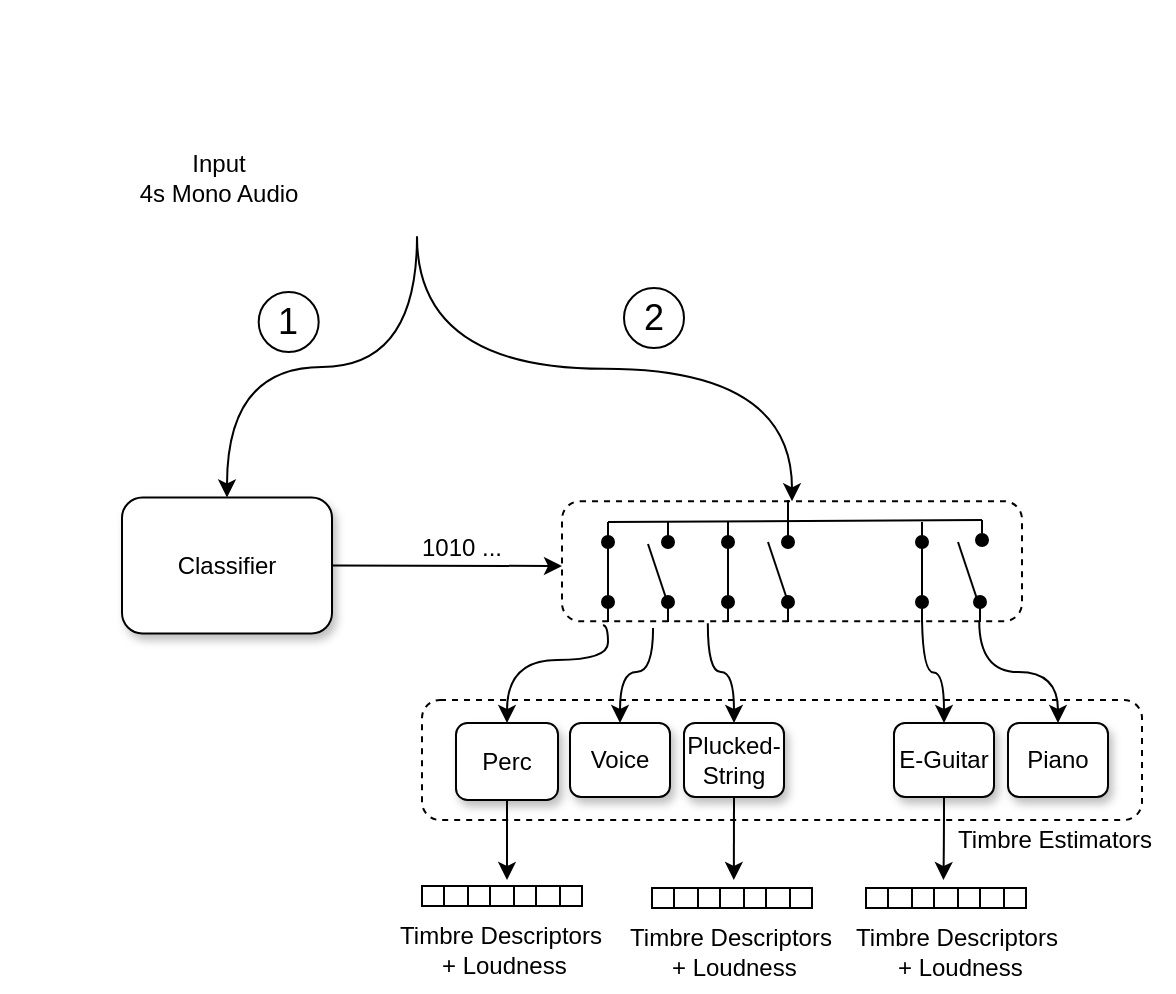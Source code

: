 <mxfile version="20.1.1" type="device"><diagram id="GG5rKbTe8fDQrTFURouP" name="Page-1"><mxGraphModel dx="816" dy="481" grid="1" gridSize="10" guides="1" tooltips="1" connect="1" arrows="1" fold="1" page="1" pageScale="1" pageWidth="850" pageHeight="1100" background="none" math="0" shadow="0"><root><mxCell id="0"/><mxCell id="1" parent="0"/><mxCell id="JrFOJndqY7dtoBZSAQE4-83" value="" style="rounded=1;whiteSpace=wrap;html=1;shadow=0;fillColor=none;dashed=1;" parent="1" vertex="1"><mxGeometry x="270" y="370" width="360" height="60" as="geometry"/></mxCell><mxCell id="JrFOJndqY7dtoBZSAQE4-43" value="" style="rounded=1;whiteSpace=wrap;html=1;shadow=0;fillColor=none;dashed=1;" parent="1" vertex="1"><mxGeometry x="340" y="270.63" width="230" height="60" as="geometry"/></mxCell><mxCell id="qXb9EAI51RuNG1TDVk1b-13" value="" style="swimlane;startSize=0;horizontal=1;childLayout=flowLayout;flowOrientation=north;resizable=0;interRankCellSpacing=50;containerType=tree;shadow=0;rounded=0;swimlaneLine=0;perimeterSpacing=0;opacity=0;" parent="1" vertex="1"><mxGeometry x="60" y="70" width="140" height="60" as="geometry"/></mxCell><mxCell id="JrFOJndqY7dtoBZSAQE4-4" style="edgeStyle=orthogonalEdgeStyle;curved=1;rounded=0;orthogonalLoop=1;jettySize=auto;html=1;entryX=0.5;entryY=0;entryDx=0;entryDy=0;startArrow=none;startFill=0;endArrow=classic;endFill=1;" parent="1" source="qXb9EAI51RuNG1TDVk1b-27" target="JrFOJndqY7dtoBZSAQE4-2" edge="1"><mxGeometry relative="1" as="geometry"><mxPoint x="260.99" y="140.741" as="sourcePoint"/></mxGeometry></mxCell><mxCell id="JrFOJndqY7dtoBZSAQE4-99" style="edgeStyle=orthogonalEdgeStyle;curved=1;rounded=0;orthogonalLoop=1;jettySize=auto;html=1;exitX=0.5;exitY=1;exitDx=0;exitDy=0;fontSize=18;startArrow=none;startFill=0;endArrow=classic;endFill=1;" parent="1" source="qXb9EAI51RuNG1TDVk1b-27" target="JrFOJndqY7dtoBZSAQE4-43" edge="1"><mxGeometry relative="1" as="geometry"/></mxCell><mxCell id="qXb9EAI51RuNG1TDVk1b-27" value="" style="shape=image;imageAspect=0;aspect=fixed;verticalLabelPosition=bottom;verticalAlign=top;rounded=0;shadow=0;sketch=0;image=https://i.etsystatic.com/27498402/r/il/1d3855/2878076064/il_fullxfull.2878076064_pfyw.jpg;clipPath=inset(26% 7.09% 27.67% 7.09%);" parent="1" vertex="1"><mxGeometry x="215" y="80.73" width="105" height="57.46" as="geometry"/></mxCell><mxCell id="qXb9EAI51RuNG1TDVk1b-71" value="&lt;div&gt;Input&lt;/div&gt;&lt;div&gt;4s Mono Audio&lt;br&gt;&lt;/div&gt;" style="text;html=1;align=center;verticalAlign=middle;resizable=0;points=[];autosize=1;strokeColor=none;fillColor=none;" parent="1" vertex="1"><mxGeometry x="118.34" y="89.46" width="100" height="40" as="geometry"/></mxCell><mxCell id="JrFOJndqY7dtoBZSAQE4-2" value="Classifier" style="whiteSpace=wrap;html=1;shadow=1;rounded=1;glass=0;" parent="1" vertex="1"><mxGeometry x="120" y="268.73" width="105" height="68" as="geometry"/></mxCell><mxCell id="JrFOJndqY7dtoBZSAQE4-11" style="rounded=0;orthogonalLoop=1;jettySize=auto;html=1;exitX=0.5;exitY=0;exitDx=0;exitDy=0;startArrow=none;startFill=0;endArrow=none;endFill=0;" parent="1" edge="1"><mxGeometry relative="1" as="geometry"><mxPoint x="473.085" y="257.02" as="sourcePoint"/><mxPoint x="473.085" y="257.02" as="targetPoint"/><Array as="points"/></mxGeometry></mxCell><mxCell id="JrFOJndqY7dtoBZSAQE4-13" value="" style="endArrow=none;html=1;rounded=0;" parent="1" edge="1"><mxGeometry width="50" height="50" relative="1" as="geometry"><mxPoint x="363" y="281.02" as="sourcePoint"/><mxPoint x="550" y="280" as="targetPoint"/></mxGeometry></mxCell><mxCell id="JrFOJndqY7dtoBZSAQE4-14" value="" style="endArrow=none;html=1;rounded=0;endFill=0;startArrow=oval;startFill=1;" parent="1" edge="1"><mxGeometry width="50" height="50" relative="1" as="geometry"><mxPoint x="363" y="291.02" as="sourcePoint"/><mxPoint x="363" y="281.02" as="targetPoint"/></mxGeometry></mxCell><mxCell id="JrFOJndqY7dtoBZSAQE4-15" value="" style="endArrow=none;html=1;rounded=0;endFill=0;startArrow=oval;startFill=1;" parent="1" edge="1"><mxGeometry width="50" height="50" relative="1" as="geometry"><mxPoint x="393" y="291.02" as="sourcePoint"/><mxPoint x="393" y="281.02" as="targetPoint"/></mxGeometry></mxCell><mxCell id="JrFOJndqY7dtoBZSAQE4-16" value="" style="endArrow=none;html=1;rounded=0;endFill=0;startArrow=oval;startFill=1;" parent="1" edge="1"><mxGeometry width="50" height="50" relative="1" as="geometry"><mxPoint x="393" y="285.02" as="sourcePoint"/><mxPoint x="393" y="285.02" as="targetPoint"/></mxGeometry></mxCell><mxCell id="JrFOJndqY7dtoBZSAQE4-17" value="" style="endArrow=none;html=1;rounded=0;endFill=0;startArrow=oval;startFill=1;" parent="1" edge="1"><mxGeometry width="50" height="50" relative="1" as="geometry"><mxPoint x="453" y="291.02" as="sourcePoint"/><mxPoint x="453" y="281.02" as="targetPoint"/></mxGeometry></mxCell><mxCell id="JrFOJndqY7dtoBZSAQE4-18" value="" style="endArrow=none;html=1;rounded=0;endFill=0;startArrow=oval;startFill=1;" parent="1" edge="1"><mxGeometry width="50" height="50" relative="1" as="geometry"><mxPoint x="423" y="291.02" as="sourcePoint"/><mxPoint x="423" y="281.02" as="targetPoint"/></mxGeometry></mxCell><mxCell id="JrFOJndqY7dtoBZSAQE4-19" value="" style="endArrow=none;html=1;rounded=0;endFill=0;startArrow=oval;startFill=1;" parent="1" edge="1"><mxGeometry width="50" height="50" relative="1" as="geometry"><mxPoint x="403" y="295.02" as="sourcePoint"/><mxPoint x="403" y="295.02" as="targetPoint"/></mxGeometry></mxCell><mxCell id="JrFOJndqY7dtoBZSAQE4-28" value="" style="endArrow=none;html=1;rounded=0;endFill=0;startArrow=oval;startFill=1;" parent="1" edge="1"><mxGeometry width="50" height="50" relative="1" as="geometry"><mxPoint x="363" y="321.02" as="sourcePoint"/><mxPoint x="363" y="331.02" as="targetPoint"/></mxGeometry></mxCell><mxCell id="JrFOJndqY7dtoBZSAQE4-29" value="" style="endArrow=none;html=1;rounded=0;endFill=0;startArrow=oval;startFill=1;" parent="1" edge="1"><mxGeometry width="50" height="50" relative="1" as="geometry"><mxPoint x="393" y="321.02" as="sourcePoint"/><mxPoint x="393" y="331.02" as="targetPoint"/></mxGeometry></mxCell><mxCell id="JrFOJndqY7dtoBZSAQE4-30" value="" style="endArrow=none;html=1;rounded=0;endFill=0;startArrow=oval;startFill=1;" parent="1" edge="1"><mxGeometry width="50" height="50" relative="1" as="geometry"><mxPoint x="393.0" y="323.02" as="sourcePoint"/><mxPoint x="393.0" y="323.02" as="targetPoint"/></mxGeometry></mxCell><mxCell id="JrFOJndqY7dtoBZSAQE4-31" value="" style="endArrow=none;html=1;rounded=0;endFill=0;startArrow=oval;startFill=1;" parent="1" edge="1"><mxGeometry width="50" height="50" relative="1" as="geometry"><mxPoint x="453" y="321.02" as="sourcePoint"/><mxPoint x="453" y="331.02" as="targetPoint"/></mxGeometry></mxCell><mxCell id="JrFOJndqY7dtoBZSAQE4-32" value="" style="endArrow=none;html=1;rounded=0;endFill=0;startArrow=oval;startFill=1;" parent="1" edge="1"><mxGeometry width="50" height="50" relative="1" as="geometry"><mxPoint x="423" y="321.02" as="sourcePoint"/><mxPoint x="423" y="331.02" as="targetPoint"/></mxGeometry></mxCell><mxCell id="JrFOJndqY7dtoBZSAQE4-33" value="" style="endArrow=none;html=1;rounded=0;endFill=0;startArrow=oval;startFill=1;" parent="1" edge="1"><mxGeometry width="50" height="50" relative="1" as="geometry"><mxPoint x="403.0" y="331.02" as="sourcePoint"/><mxPoint x="403.0" y="331.02" as="targetPoint"/></mxGeometry></mxCell><mxCell id="JrFOJndqY7dtoBZSAQE4-41" value="" style="endArrow=classic;html=1;rounded=0;exitX=1;exitY=0.5;exitDx=0;exitDy=0;" parent="1" source="JrFOJndqY7dtoBZSAQE4-2" edge="1"><mxGeometry width="50" height="50" relative="1" as="geometry"><mxPoint x="550" y="360" as="sourcePoint"/><mxPoint x="340" y="303" as="targetPoint"/></mxGeometry></mxCell><mxCell id="JrFOJndqY7dtoBZSAQE4-42" value="1010 ..." style="text;html=1;strokeColor=none;fillColor=none;align=center;verticalAlign=middle;whiteSpace=wrap;rounded=0;" parent="1" vertex="1"><mxGeometry x="240" y="285" width="100" height="18.73" as="geometry"/></mxCell><mxCell id="JrFOJndqY7dtoBZSAQE4-44" style="edgeStyle=none;rounded=0;orthogonalLoop=1;jettySize=auto;html=1;exitX=0.5;exitY=1;exitDx=0;exitDy=0;startArrow=oval;startFill=0;endArrow=none;endFill=0;" parent="1" source="JrFOJndqY7dtoBZSAQE4-43" target="JrFOJndqY7dtoBZSAQE4-43" edge="1"><mxGeometry relative="1" as="geometry"/></mxCell><mxCell id="JrFOJndqY7dtoBZSAQE4-86" style="edgeStyle=orthogonalEdgeStyle;curved=1;rounded=0;orthogonalLoop=1;jettySize=auto;html=1;startArrow=none;startFill=0;endArrow=classic;endFill=1;" parent="1" source="JrFOJndqY7dtoBZSAQE4-45" edge="1"><mxGeometry relative="1" as="geometry"><mxPoint x="312.5" y="460" as="targetPoint"/></mxGeometry></mxCell><mxCell id="JrFOJndqY7dtoBZSAQE4-45" value="Perc" style="whiteSpace=wrap;html=1;shadow=1;rounded=1;glass=0;" parent="1" vertex="1"><mxGeometry x="287" y="381.5" width="51" height="38.5" as="geometry"/></mxCell><mxCell id="JrFOJndqY7dtoBZSAQE4-46" value="" style="curved=1;endArrow=classic;html=1;rounded=0;exitX=0.089;exitY=1.033;exitDx=0;exitDy=0;exitPerimeter=0;entryX=0.5;entryY=0;entryDx=0;entryDy=0;edgeStyle=orthogonalEdgeStyle;" parent="1" source="JrFOJndqY7dtoBZSAQE4-43" target="JrFOJndqY7dtoBZSAQE4-45" edge="1"><mxGeometry width="50" height="50" relative="1" as="geometry"><mxPoint x="550" y="470" as="sourcePoint"/><mxPoint x="600" y="420" as="targetPoint"/><Array as="points"><mxPoint x="363" y="350"/><mxPoint x="312" y="350"/></Array></mxGeometry></mxCell><mxCell id="JrFOJndqY7dtoBZSAQE4-47" value="Voice" style="whiteSpace=wrap;html=1;shadow=1;rounded=1;glass=0;" parent="1" vertex="1"><mxGeometry x="344" y="381.5" width="50" height="37" as="geometry"/></mxCell><mxCell id="JrFOJndqY7dtoBZSAQE4-48" value="" style="curved=1;endArrow=classic;html=1;rounded=0;entryX=0.5;entryY=0;entryDx=0;entryDy=0;edgeStyle=orthogonalEdgeStyle;exitX=0.198;exitY=1.056;exitDx=0;exitDy=0;exitPerimeter=0;" parent="1" source="JrFOJndqY7dtoBZSAQE4-43" target="JrFOJndqY7dtoBZSAQE4-47" edge="1"><mxGeometry width="50" height="50" relative="1" as="geometry"><mxPoint x="400" y="350" as="sourcePoint"/><mxPoint x="339" y="380.0" as="targetPoint"/></mxGeometry></mxCell><mxCell id="JrFOJndqY7dtoBZSAQE4-53" value="" style="shape=image;html=1;verticalAlign=top;verticalLabelPosition=bottom;labelBackgroundColor=#ffffff;imageAspect=0;aspect=fixed;image=https://cdn0.iconfinder.com/data/icons/phosphor-thin-vol-2/256/dots-three-thin-128.png;rounded=0;shadow=0;sketch=0;direction=west;" parent="1" vertex="1"><mxGeometry x="460" y="276.73" width="60" height="60" as="geometry"/></mxCell><mxCell id="JrFOJndqY7dtoBZSAQE4-55" value="" style="endArrow=none;html=1;rounded=0;endFill=0;startArrow=oval;startFill=1;" parent="1" edge="1"><mxGeometry width="50" height="50" relative="1" as="geometry"><mxPoint x="520" y="291.02" as="sourcePoint"/><mxPoint x="520" y="281.02" as="targetPoint"/></mxGeometry></mxCell><mxCell id="JrFOJndqY7dtoBZSAQE4-58" value="" style="endArrow=none;html=1;rounded=0;endFill=0;startArrow=oval;startFill=1;" parent="1" edge="1"><mxGeometry width="50" height="50" relative="1" as="geometry"><mxPoint x="520" y="321.02" as="sourcePoint"/><mxPoint x="520" y="331.02" as="targetPoint"/></mxGeometry></mxCell><mxCell id="JrFOJndqY7dtoBZSAQE4-60" value="" style="endArrow=none;html=1;rounded=0;" parent="1" edge="1"><mxGeometry width="50" height="50" relative="1" as="geometry"><mxPoint x="453" y="321.02" as="sourcePoint"/><mxPoint x="443" y="291.02" as="targetPoint"/></mxGeometry></mxCell><mxCell id="JrFOJndqY7dtoBZSAQE4-64" style="edgeStyle=orthogonalEdgeStyle;curved=1;rounded=0;orthogonalLoop=1;jettySize=auto;html=1;entryX=0.317;entryY=1.016;entryDx=0;entryDy=0;entryPerimeter=0;startArrow=classic;startFill=1;endArrow=none;endFill=0;" parent="1" source="JrFOJndqY7dtoBZSAQE4-62" target="JrFOJndqY7dtoBZSAQE4-43" edge="1"><mxGeometry relative="1" as="geometry"/></mxCell><mxCell id="JrFOJndqY7dtoBZSAQE4-90" style="edgeStyle=orthogonalEdgeStyle;curved=1;rounded=0;orthogonalLoop=1;jettySize=auto;html=1;exitX=0.5;exitY=1;exitDx=0;exitDy=0;startArrow=none;startFill=0;endArrow=classic;endFill=1;" parent="1" source="JrFOJndqY7dtoBZSAQE4-62" edge="1"><mxGeometry relative="1" as="geometry"><mxPoint x="425.897" y="460" as="targetPoint"/></mxGeometry></mxCell><mxCell id="JrFOJndqY7dtoBZSAQE4-62" value="Plucked-String" style="whiteSpace=wrap;html=1;shadow=1;rounded=1;glass=0;" parent="1" vertex="1"><mxGeometry x="401" y="381.5" width="50" height="37" as="geometry"/></mxCell><mxCell id="JrFOJndqY7dtoBZSAQE4-65" value="" style="endArrow=none;html=1;rounded=0;" parent="1" edge="1"><mxGeometry width="50" height="50" relative="1" as="geometry"><mxPoint x="363" y="322.02" as="sourcePoint"/><mxPoint x="363" y="290.02" as="targetPoint"/></mxGeometry></mxCell><mxCell id="JrFOJndqY7dtoBZSAQE4-66" value="" style="endArrow=none;html=1;rounded=0;" parent="1" edge="1"><mxGeometry width="50" height="50" relative="1" as="geometry"><mxPoint x="393" y="322.02" as="sourcePoint"/><mxPoint x="383" y="292.02" as="targetPoint"/></mxGeometry></mxCell><mxCell id="JrFOJndqY7dtoBZSAQE4-67" value="" style="endArrow=none;html=1;rounded=0;" parent="1" edge="1"><mxGeometry width="50" height="50" relative="1" as="geometry"><mxPoint x="423" y="322.02" as="sourcePoint"/><mxPoint x="423" y="290.02" as="targetPoint"/></mxGeometry></mxCell><mxCell id="JrFOJndqY7dtoBZSAQE4-70" value="" style="shape=image;imageAspect=0;aspect=fixed;verticalLabelPosition=bottom;verticalAlign=top;image=https://media.istockphoto.com/vectors/cartoon-maracas-on-white-background-coloring-page-adult-and-kids-vector-id1175534097?k=20&amp;m=1175534097&amp;s=170667a&amp;w=0&amp;h=w9GfzL9IG5FCRpvwcL5saRhFX8xYogPAEZtSt0k2Gkk=;clipPath=inset(15.33% 1.61% 18.33% 3%);" parent="1" vertex="1"><mxGeometry x="210" y="36.21" width="46.59" height="44.79" as="geometry"/></mxCell><mxCell id="JrFOJndqY7dtoBZSAQE4-71" value="" style="shape=image;imageAspect=0;aspect=fixed;verticalLabelPosition=bottom;verticalAlign=top;image=https://us.123rf.com/450wm/lkeskinen/lkeskinen1606/lkeskinen160600025/58037594-e-gitarren-symbol-schwarz-auf-wei%C3%9F-eine-detaillierte-ikone-der-e-gitarre-auf-wei%C3%9Fem-hintergrund-gut-.jpg?ver=6;" parent="1" vertex="1"><mxGeometry x="266.5" y="20" width="69.85" height="61" as="geometry"/></mxCell><mxCell id="JrFOJndqY7dtoBZSAQE4-74" style="edgeStyle=orthogonalEdgeStyle;curved=1;rounded=0;orthogonalLoop=1;jettySize=auto;html=1;startArrow=classic;startFill=1;endArrow=none;endFill=0;" parent="1" source="JrFOJndqY7dtoBZSAQE4-72" edge="1"><mxGeometry relative="1" as="geometry"><mxPoint x="520" y="330" as="targetPoint"/></mxGeometry></mxCell><mxCell id="JrFOJndqY7dtoBZSAQE4-91" style="edgeStyle=orthogonalEdgeStyle;curved=1;rounded=0;orthogonalLoop=1;jettySize=auto;html=1;exitX=0.5;exitY=1;exitDx=0;exitDy=0;startArrow=none;startFill=0;endArrow=classic;endFill=1;" parent="1" source="JrFOJndqY7dtoBZSAQE4-72" edge="1"><mxGeometry relative="1" as="geometry"><mxPoint x="530.724" y="460" as="targetPoint"/></mxGeometry></mxCell><mxCell id="JrFOJndqY7dtoBZSAQE4-72" value="E-Guitar" style="whiteSpace=wrap;html=1;shadow=1;rounded=1;glass=0;" parent="1" vertex="1"><mxGeometry x="506" y="381.5" width="50" height="37" as="geometry"/></mxCell><mxCell id="JrFOJndqY7dtoBZSAQE4-75" value="" style="shape=image;html=1;verticalAlign=top;verticalLabelPosition=bottom;labelBackgroundColor=#ffffff;imageAspect=0;aspect=fixed;image=https://cdn0.iconfinder.com/data/icons/phosphor-thin-vol-2/256/dots-three-thin-128.png;rounded=0;shadow=0;sketch=0;direction=west;" parent="1" vertex="1"><mxGeometry x="449" y="370" width="60" height="60" as="geometry"/></mxCell><mxCell id="JrFOJndqY7dtoBZSAQE4-96" style="edgeStyle=orthogonalEdgeStyle;curved=1;rounded=0;orthogonalLoop=1;jettySize=auto;html=1;exitX=0.5;exitY=0;exitDx=0;exitDy=0;entryX=0.907;entryY=0.997;entryDx=0;entryDy=0;entryPerimeter=0;fontSize=18;startArrow=classic;startFill=1;endArrow=none;endFill=0;" parent="1" source="JrFOJndqY7dtoBZSAQE4-76" target="JrFOJndqY7dtoBZSAQE4-43" edge="1"><mxGeometry relative="1" as="geometry"/></mxCell><mxCell id="JrFOJndqY7dtoBZSAQE4-76" value="Piano" style="whiteSpace=wrap;html=1;shadow=1;rounded=1;glass=0;" parent="1" vertex="1"><mxGeometry x="563" y="381.5" width="50" height="37" as="geometry"/></mxCell><mxCell id="JrFOJndqY7dtoBZSAQE4-77" value="" style="endArrow=none;html=1;rounded=0;" parent="1" edge="1"><mxGeometry width="50" height="50" relative="1" as="geometry"><mxPoint x="520" y="322.73" as="sourcePoint"/><mxPoint x="520" y="290.73" as="targetPoint"/></mxGeometry></mxCell><mxCell id="JrFOJndqY7dtoBZSAQE4-79" value="" style="endArrow=none;html=1;rounded=0;endFill=0;startArrow=oval;startFill=1;" parent="1" edge="1"><mxGeometry width="50" height="50" relative="1" as="geometry"><mxPoint x="550" y="290.02" as="sourcePoint"/><mxPoint x="550" y="280.02" as="targetPoint"/></mxGeometry></mxCell><mxCell id="JrFOJndqY7dtoBZSAQE4-80" value="" style="endArrow=none;html=1;rounded=0;endFill=0;startArrow=oval;startFill=1;" parent="1" edge="1"><mxGeometry width="50" height="50" relative="1" as="geometry"><mxPoint x="549" y="321.02" as="sourcePoint"/><mxPoint x="549" y="331.02" as="targetPoint"/></mxGeometry></mxCell><mxCell id="JrFOJndqY7dtoBZSAQE4-81" value="" style="endArrow=none;html=1;rounded=0;" parent="1" edge="1"><mxGeometry width="50" height="50" relative="1" as="geometry"><mxPoint x="548" y="321.02" as="sourcePoint"/><mxPoint x="538" y="291.02" as="targetPoint"/></mxGeometry></mxCell><mxCell id="JrFOJndqY7dtoBZSAQE4-84" value="Timbre Estimators" style="text;html=1;align=center;verticalAlign=middle;resizable=0;points=[];autosize=1;strokeColor=none;fillColor=none;" parent="1" vertex="1"><mxGeometry x="526" y="425" width="120" height="30" as="geometry"/></mxCell><mxCell id="JrFOJndqY7dtoBZSAQE4-87" value="&lt;div&gt;Timbre Descriptors&lt;/div&gt;&lt;div&gt;&amp;nbsp;+ Loudness&lt;br&gt;&lt;/div&gt;" style="text;html=1;align=center;verticalAlign=middle;resizable=0;points=[];autosize=1;strokeColor=none;fillColor=none;" parent="1" vertex="1"><mxGeometry x="249" y="475" width="120" height="40" as="geometry"/></mxCell><mxCell id="JrFOJndqY7dtoBZSAQE4-94" value="&lt;font style=&quot;font-size: 18px&quot;&gt;1&lt;/font&gt;" style="ellipse;whiteSpace=wrap;html=1;aspect=fixed;shadow=0;fillColor=default;" parent="1" vertex="1"><mxGeometry x="188.34" y="166" width="30" height="30" as="geometry"/></mxCell><mxCell id="JrFOJndqY7dtoBZSAQE4-95" value="&lt;font style=&quot;font-size: 18px&quot;&gt;2&lt;/font&gt;" style="ellipse;whiteSpace=wrap;html=1;aspect=fixed;shadow=0;fillColor=default;" parent="1" vertex="1"><mxGeometry x="371" y="164" width="30" height="30" as="geometry"/></mxCell><mxCell id="JrFOJndqY7dtoBZSAQE4-98" value="" style="endArrow=none;html=1;rounded=0;" parent="1" edge="1"><mxGeometry width="50" height="50" relative="1" as="geometry"><mxPoint x="453" y="270" as="sourcePoint"/><mxPoint x="453" y="280.63" as="targetPoint"/></mxGeometry></mxCell><mxCell id="zPhT5p92TiFtKo-MBkUx-1" value="" style="shape=table;startSize=0;container=1;collapsible=0;childLayout=tableLayout;" vertex="1" parent="1"><mxGeometry x="270" y="463" width="80" height="10" as="geometry"/></mxCell><mxCell id="zPhT5p92TiFtKo-MBkUx-2" value="" style="shape=tableRow;horizontal=0;startSize=0;swimlaneHead=0;swimlaneBody=0;top=0;left=0;bottom=0;right=0;collapsible=0;dropTarget=0;fillColor=none;points=[[0,0.5],[1,0.5]];portConstraint=eastwest;" vertex="1" parent="zPhT5p92TiFtKo-MBkUx-1"><mxGeometry width="80" height="10" as="geometry"/></mxCell><mxCell id="zPhT5p92TiFtKo-MBkUx-3" value="" style="shape=partialRectangle;html=1;whiteSpace=wrap;connectable=0;overflow=hidden;fillColor=none;top=0;left=0;bottom=0;right=0;pointerEvents=1;" vertex="1" parent="zPhT5p92TiFtKo-MBkUx-2"><mxGeometry width="11" height="10" as="geometry"><mxRectangle width="11" height="10" as="alternateBounds"/></mxGeometry></mxCell><mxCell id="zPhT5p92TiFtKo-MBkUx-4" value="" style="shape=partialRectangle;html=1;whiteSpace=wrap;connectable=0;overflow=hidden;fillColor=none;top=0;left=0;bottom=0;right=0;pointerEvents=1;" vertex="1" parent="zPhT5p92TiFtKo-MBkUx-2"><mxGeometry x="11" width="12" height="10" as="geometry"><mxRectangle width="12" height="10" as="alternateBounds"/></mxGeometry></mxCell><mxCell id="zPhT5p92TiFtKo-MBkUx-5" value="" style="shape=partialRectangle;html=1;whiteSpace=wrap;connectable=0;overflow=hidden;fillColor=none;top=0;left=0;bottom=0;right=0;pointerEvents=1;" vertex="1" parent="zPhT5p92TiFtKo-MBkUx-2"><mxGeometry x="23" width="11" height="10" as="geometry"><mxRectangle width="11" height="10" as="alternateBounds"/></mxGeometry></mxCell><mxCell id="zPhT5p92TiFtKo-MBkUx-6" value="" style="shape=partialRectangle;html=1;whiteSpace=wrap;connectable=0;overflow=hidden;fillColor=none;top=0;left=0;bottom=0;right=0;pointerEvents=1;" vertex="1" parent="zPhT5p92TiFtKo-MBkUx-2"><mxGeometry x="34" width="12" height="10" as="geometry"><mxRectangle width="12" height="10" as="alternateBounds"/></mxGeometry></mxCell><mxCell id="zPhT5p92TiFtKo-MBkUx-7" value="" style="shape=partialRectangle;html=1;whiteSpace=wrap;connectable=0;overflow=hidden;fillColor=none;top=0;left=0;bottom=0;right=0;pointerEvents=1;" vertex="1" parent="zPhT5p92TiFtKo-MBkUx-2"><mxGeometry x="46" width="11" height="10" as="geometry"><mxRectangle width="11" height="10" as="alternateBounds"/></mxGeometry></mxCell><mxCell id="zPhT5p92TiFtKo-MBkUx-8" value="" style="shape=partialRectangle;html=1;whiteSpace=wrap;connectable=0;overflow=hidden;fillColor=none;top=0;left=0;bottom=0;right=0;pointerEvents=1;" vertex="1" parent="zPhT5p92TiFtKo-MBkUx-2"><mxGeometry x="57" width="12" height="10" as="geometry"><mxRectangle width="12" height="10" as="alternateBounds"/></mxGeometry></mxCell><mxCell id="zPhT5p92TiFtKo-MBkUx-9" value="" style="shape=partialRectangle;html=1;whiteSpace=wrap;connectable=0;overflow=hidden;fillColor=none;top=0;left=0;bottom=0;right=0;pointerEvents=1;" vertex="1" parent="zPhT5p92TiFtKo-MBkUx-2"><mxGeometry x="69" width="11" height="10" as="geometry"><mxRectangle width="11" height="10" as="alternateBounds"/></mxGeometry></mxCell><mxCell id="zPhT5p92TiFtKo-MBkUx-11" value="&lt;div&gt;Timbre Descriptors&lt;/div&gt;&lt;div&gt;&amp;nbsp;+ Loudness&lt;br&gt;&lt;/div&gt;" style="text;html=1;align=center;verticalAlign=middle;resizable=0;points=[];autosize=1;strokeColor=none;fillColor=none;" vertex="1" parent="1"><mxGeometry x="364" y="476" width="120" height="40" as="geometry"/></mxCell><mxCell id="zPhT5p92TiFtKo-MBkUx-12" value="" style="shape=table;startSize=0;container=1;collapsible=0;childLayout=tableLayout;" vertex="1" parent="1"><mxGeometry x="385" y="464" width="80" height="10" as="geometry"/></mxCell><mxCell id="zPhT5p92TiFtKo-MBkUx-13" value="" style="shape=tableRow;horizontal=0;startSize=0;swimlaneHead=0;swimlaneBody=0;top=0;left=0;bottom=0;right=0;collapsible=0;dropTarget=0;fillColor=none;points=[[0,0.5],[1,0.5]];portConstraint=eastwest;" vertex="1" parent="zPhT5p92TiFtKo-MBkUx-12"><mxGeometry width="80" height="10" as="geometry"/></mxCell><mxCell id="zPhT5p92TiFtKo-MBkUx-14" value="" style="shape=partialRectangle;html=1;whiteSpace=wrap;connectable=0;overflow=hidden;fillColor=none;top=0;left=0;bottom=0;right=0;pointerEvents=1;" vertex="1" parent="zPhT5p92TiFtKo-MBkUx-13"><mxGeometry width="11" height="10" as="geometry"><mxRectangle width="11" height="10" as="alternateBounds"/></mxGeometry></mxCell><mxCell id="zPhT5p92TiFtKo-MBkUx-15" value="" style="shape=partialRectangle;html=1;whiteSpace=wrap;connectable=0;overflow=hidden;fillColor=none;top=0;left=0;bottom=0;right=0;pointerEvents=1;" vertex="1" parent="zPhT5p92TiFtKo-MBkUx-13"><mxGeometry x="11" width="12" height="10" as="geometry"><mxRectangle width="12" height="10" as="alternateBounds"/></mxGeometry></mxCell><mxCell id="zPhT5p92TiFtKo-MBkUx-16" value="" style="shape=partialRectangle;html=1;whiteSpace=wrap;connectable=0;overflow=hidden;fillColor=none;top=0;left=0;bottom=0;right=0;pointerEvents=1;" vertex="1" parent="zPhT5p92TiFtKo-MBkUx-13"><mxGeometry x="23" width="11" height="10" as="geometry"><mxRectangle width="11" height="10" as="alternateBounds"/></mxGeometry></mxCell><mxCell id="zPhT5p92TiFtKo-MBkUx-17" value="" style="shape=partialRectangle;html=1;whiteSpace=wrap;connectable=0;overflow=hidden;fillColor=none;top=0;left=0;bottom=0;right=0;pointerEvents=1;" vertex="1" parent="zPhT5p92TiFtKo-MBkUx-13"><mxGeometry x="34" width="12" height="10" as="geometry"><mxRectangle width="12" height="10" as="alternateBounds"/></mxGeometry></mxCell><mxCell id="zPhT5p92TiFtKo-MBkUx-18" value="" style="shape=partialRectangle;html=1;whiteSpace=wrap;connectable=0;overflow=hidden;fillColor=none;top=0;left=0;bottom=0;right=0;pointerEvents=1;" vertex="1" parent="zPhT5p92TiFtKo-MBkUx-13"><mxGeometry x="46" width="11" height="10" as="geometry"><mxRectangle width="11" height="10" as="alternateBounds"/></mxGeometry></mxCell><mxCell id="zPhT5p92TiFtKo-MBkUx-19" value="" style="shape=partialRectangle;html=1;whiteSpace=wrap;connectable=0;overflow=hidden;fillColor=none;top=0;left=0;bottom=0;right=0;pointerEvents=1;" vertex="1" parent="zPhT5p92TiFtKo-MBkUx-13"><mxGeometry x="57" width="12" height="10" as="geometry"><mxRectangle width="12" height="10" as="alternateBounds"/></mxGeometry></mxCell><mxCell id="zPhT5p92TiFtKo-MBkUx-20" value="" style="shape=partialRectangle;html=1;whiteSpace=wrap;connectable=0;overflow=hidden;fillColor=none;top=0;left=0;bottom=0;right=0;pointerEvents=1;" vertex="1" parent="zPhT5p92TiFtKo-MBkUx-13"><mxGeometry x="69" width="11" height="10" as="geometry"><mxRectangle width="11" height="10" as="alternateBounds"/></mxGeometry></mxCell><mxCell id="zPhT5p92TiFtKo-MBkUx-21" value="&lt;div&gt;Timbre Descriptors&lt;/div&gt;&lt;div&gt;&amp;nbsp;+ Loudness&lt;br&gt;&lt;/div&gt;" style="text;html=1;align=center;verticalAlign=middle;resizable=0;points=[];autosize=1;strokeColor=none;fillColor=none;" vertex="1" parent="1"><mxGeometry x="477" y="476" width="120" height="40" as="geometry"/></mxCell><mxCell id="zPhT5p92TiFtKo-MBkUx-22" value="" style="shape=table;startSize=0;container=1;collapsible=0;childLayout=tableLayout;" vertex="1" parent="1"><mxGeometry x="492" y="464" width="80" height="10" as="geometry"/></mxCell><mxCell id="zPhT5p92TiFtKo-MBkUx-23" value="" style="shape=tableRow;horizontal=0;startSize=0;swimlaneHead=0;swimlaneBody=0;top=0;left=0;bottom=0;right=0;collapsible=0;dropTarget=0;fillColor=none;points=[[0,0.5],[1,0.5]];portConstraint=eastwest;" vertex="1" parent="zPhT5p92TiFtKo-MBkUx-22"><mxGeometry width="80" height="10" as="geometry"/></mxCell><mxCell id="zPhT5p92TiFtKo-MBkUx-24" value="" style="shape=partialRectangle;html=1;whiteSpace=wrap;connectable=0;overflow=hidden;fillColor=none;top=0;left=0;bottom=0;right=0;pointerEvents=1;" vertex="1" parent="zPhT5p92TiFtKo-MBkUx-23"><mxGeometry width="11" height="10" as="geometry"><mxRectangle width="11" height="10" as="alternateBounds"/></mxGeometry></mxCell><mxCell id="zPhT5p92TiFtKo-MBkUx-25" value="" style="shape=partialRectangle;html=1;whiteSpace=wrap;connectable=0;overflow=hidden;fillColor=none;top=0;left=0;bottom=0;right=0;pointerEvents=1;" vertex="1" parent="zPhT5p92TiFtKo-MBkUx-23"><mxGeometry x="11" width="12" height="10" as="geometry"><mxRectangle width="12" height="10" as="alternateBounds"/></mxGeometry></mxCell><mxCell id="zPhT5p92TiFtKo-MBkUx-26" value="" style="shape=partialRectangle;html=1;whiteSpace=wrap;connectable=0;overflow=hidden;fillColor=none;top=0;left=0;bottom=0;right=0;pointerEvents=1;" vertex="1" parent="zPhT5p92TiFtKo-MBkUx-23"><mxGeometry x="23" width="11" height="10" as="geometry"><mxRectangle width="11" height="10" as="alternateBounds"/></mxGeometry></mxCell><mxCell id="zPhT5p92TiFtKo-MBkUx-27" value="" style="shape=partialRectangle;html=1;whiteSpace=wrap;connectable=0;overflow=hidden;fillColor=none;top=0;left=0;bottom=0;right=0;pointerEvents=1;" vertex="1" parent="zPhT5p92TiFtKo-MBkUx-23"><mxGeometry x="34" width="12" height="10" as="geometry"><mxRectangle width="12" height="10" as="alternateBounds"/></mxGeometry></mxCell><mxCell id="zPhT5p92TiFtKo-MBkUx-28" value="" style="shape=partialRectangle;html=1;whiteSpace=wrap;connectable=0;overflow=hidden;fillColor=none;top=0;left=0;bottom=0;right=0;pointerEvents=1;" vertex="1" parent="zPhT5p92TiFtKo-MBkUx-23"><mxGeometry x="46" width="11" height="10" as="geometry"><mxRectangle width="11" height="10" as="alternateBounds"/></mxGeometry></mxCell><mxCell id="zPhT5p92TiFtKo-MBkUx-29" value="" style="shape=partialRectangle;html=1;whiteSpace=wrap;connectable=0;overflow=hidden;fillColor=none;top=0;left=0;bottom=0;right=0;pointerEvents=1;" vertex="1" parent="zPhT5p92TiFtKo-MBkUx-23"><mxGeometry x="57" width="12" height="10" as="geometry"><mxRectangle width="12" height="10" as="alternateBounds"/></mxGeometry></mxCell><mxCell id="zPhT5p92TiFtKo-MBkUx-30" value="" style="shape=partialRectangle;html=1;whiteSpace=wrap;connectable=0;overflow=hidden;fillColor=none;top=0;left=0;bottom=0;right=0;pointerEvents=1;" vertex="1" parent="zPhT5p92TiFtKo-MBkUx-23"><mxGeometry x="69" width="11" height="10" as="geometry"><mxRectangle width="11" height="10" as="alternateBounds"/></mxGeometry></mxCell></root></mxGraphModel></diagram></mxfile>
